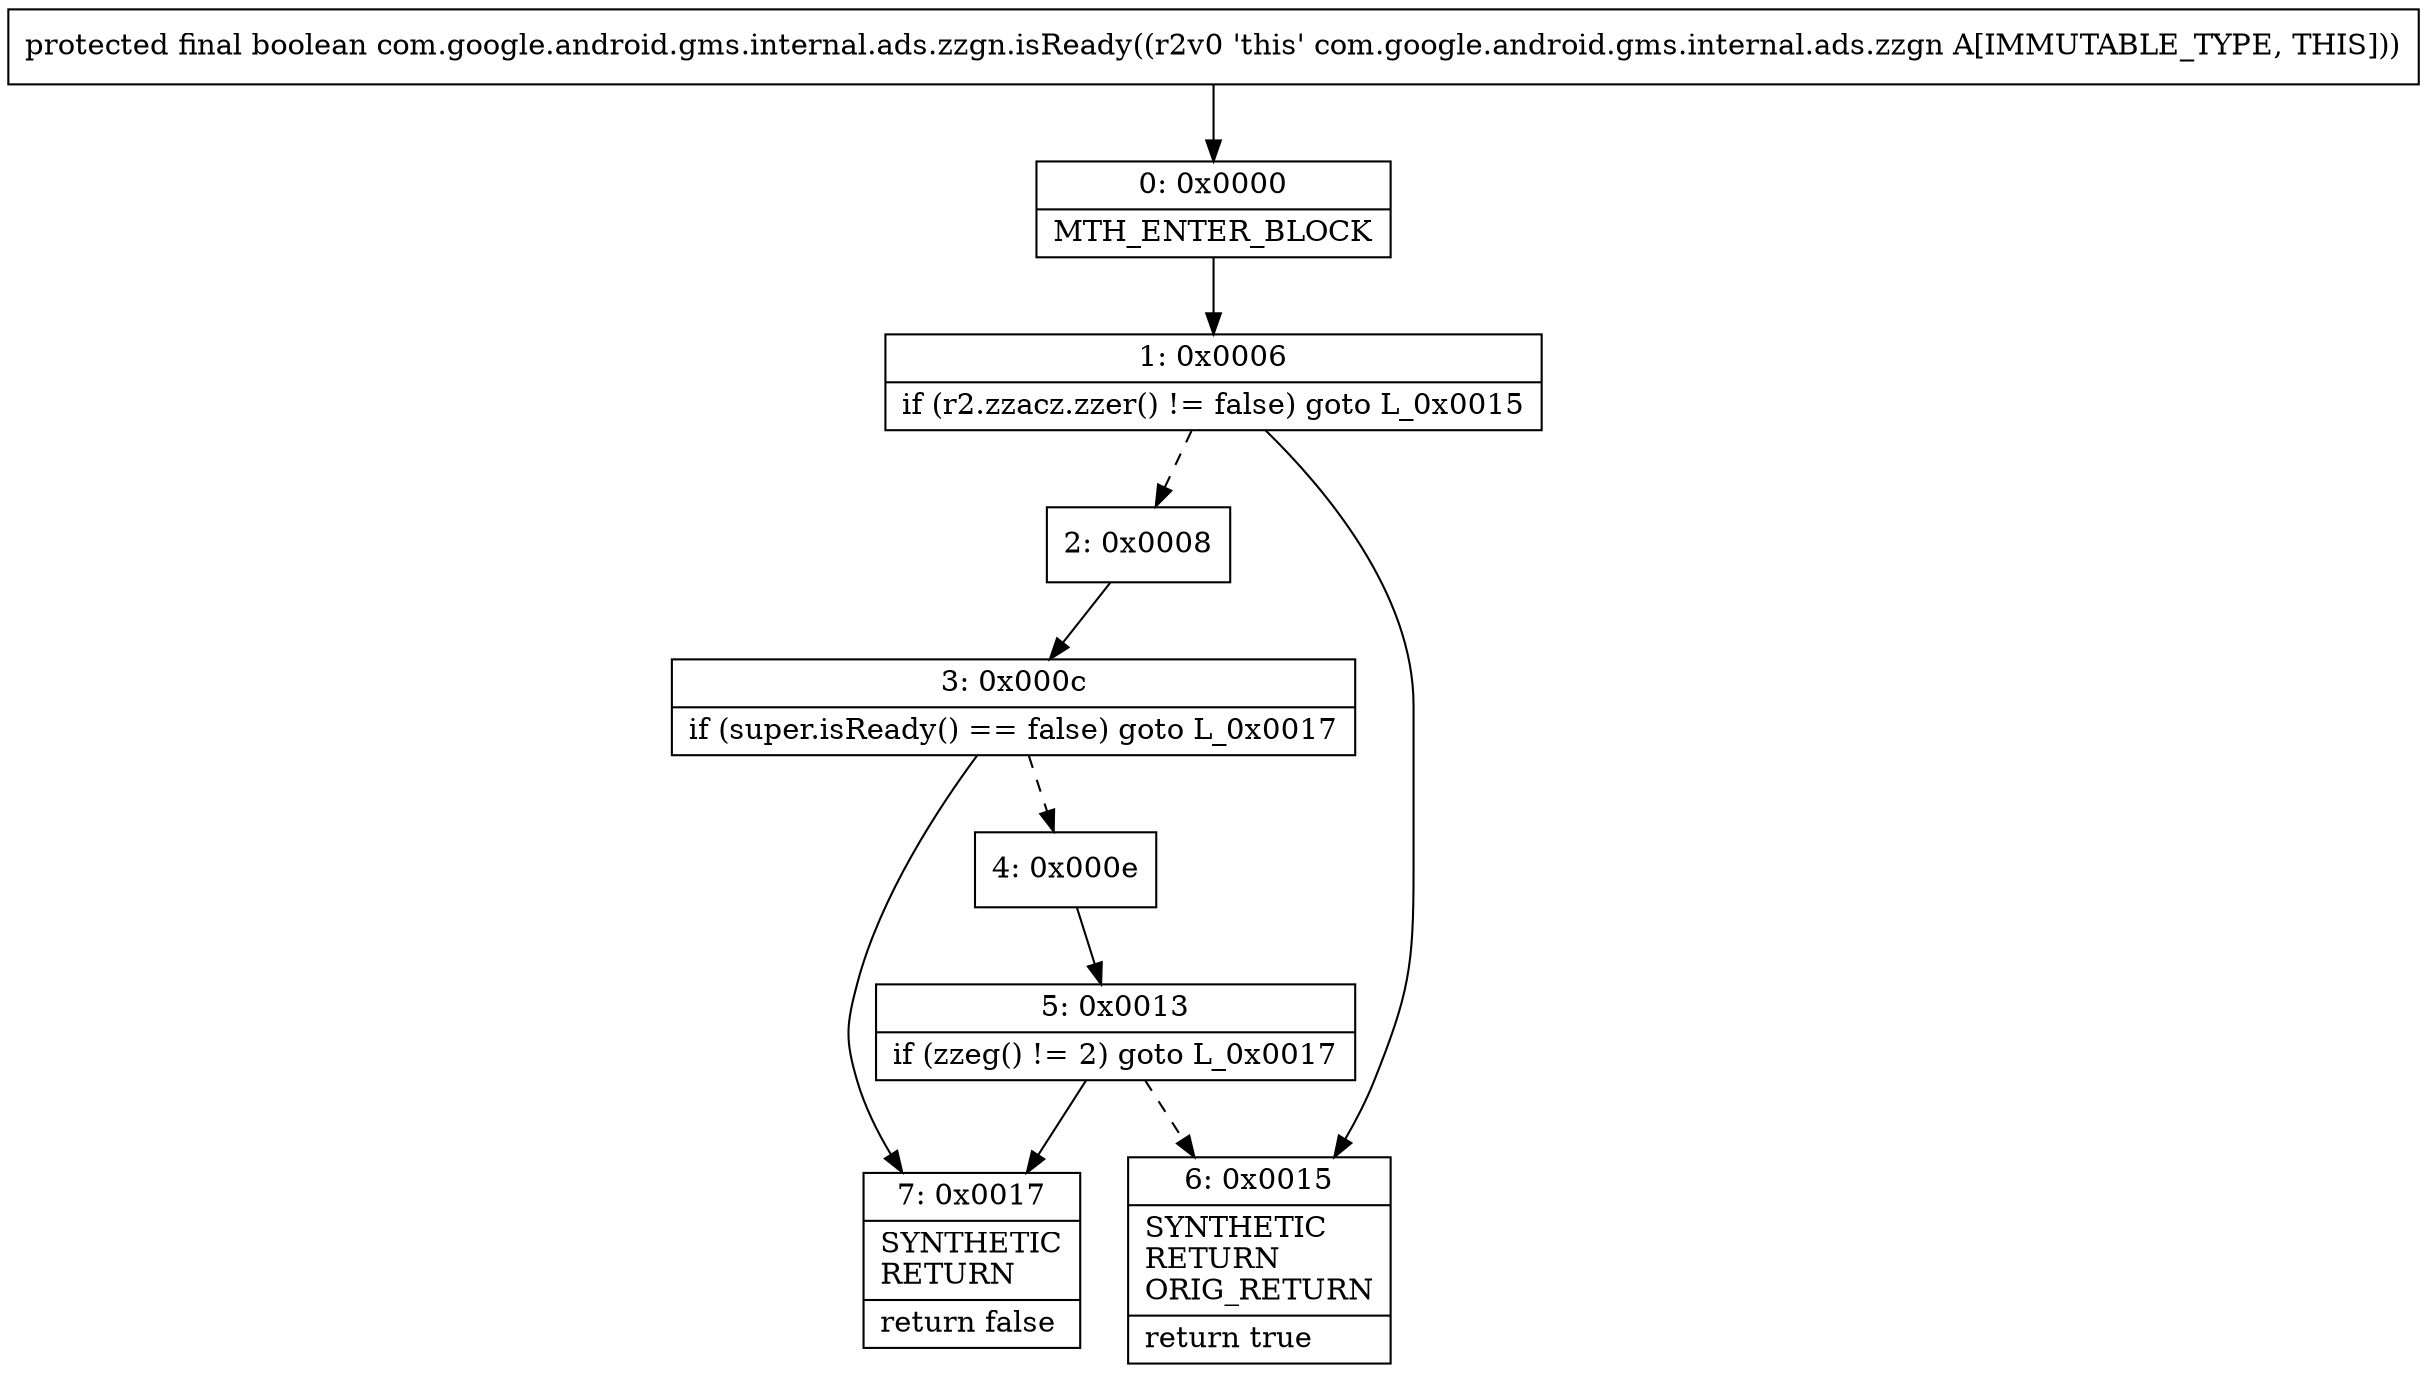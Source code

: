 digraph "CFG forcom.google.android.gms.internal.ads.zzgn.isReady()Z" {
Node_0 [shape=record,label="{0\:\ 0x0000|MTH_ENTER_BLOCK\l}"];
Node_1 [shape=record,label="{1\:\ 0x0006|if (r2.zzacz.zzer() != false) goto L_0x0015\l}"];
Node_2 [shape=record,label="{2\:\ 0x0008}"];
Node_3 [shape=record,label="{3\:\ 0x000c|if (super.isReady() == false) goto L_0x0017\l}"];
Node_4 [shape=record,label="{4\:\ 0x000e}"];
Node_5 [shape=record,label="{5\:\ 0x0013|if (zzeg() != 2) goto L_0x0017\l}"];
Node_6 [shape=record,label="{6\:\ 0x0015|SYNTHETIC\lRETURN\lORIG_RETURN\l|return true\l}"];
Node_7 [shape=record,label="{7\:\ 0x0017|SYNTHETIC\lRETURN\l|return false\l}"];
MethodNode[shape=record,label="{protected final boolean com.google.android.gms.internal.ads.zzgn.isReady((r2v0 'this' com.google.android.gms.internal.ads.zzgn A[IMMUTABLE_TYPE, THIS])) }"];
MethodNode -> Node_0;
Node_0 -> Node_1;
Node_1 -> Node_2[style=dashed];
Node_1 -> Node_6;
Node_2 -> Node_3;
Node_3 -> Node_4[style=dashed];
Node_3 -> Node_7;
Node_4 -> Node_5;
Node_5 -> Node_6[style=dashed];
Node_5 -> Node_7;
}

